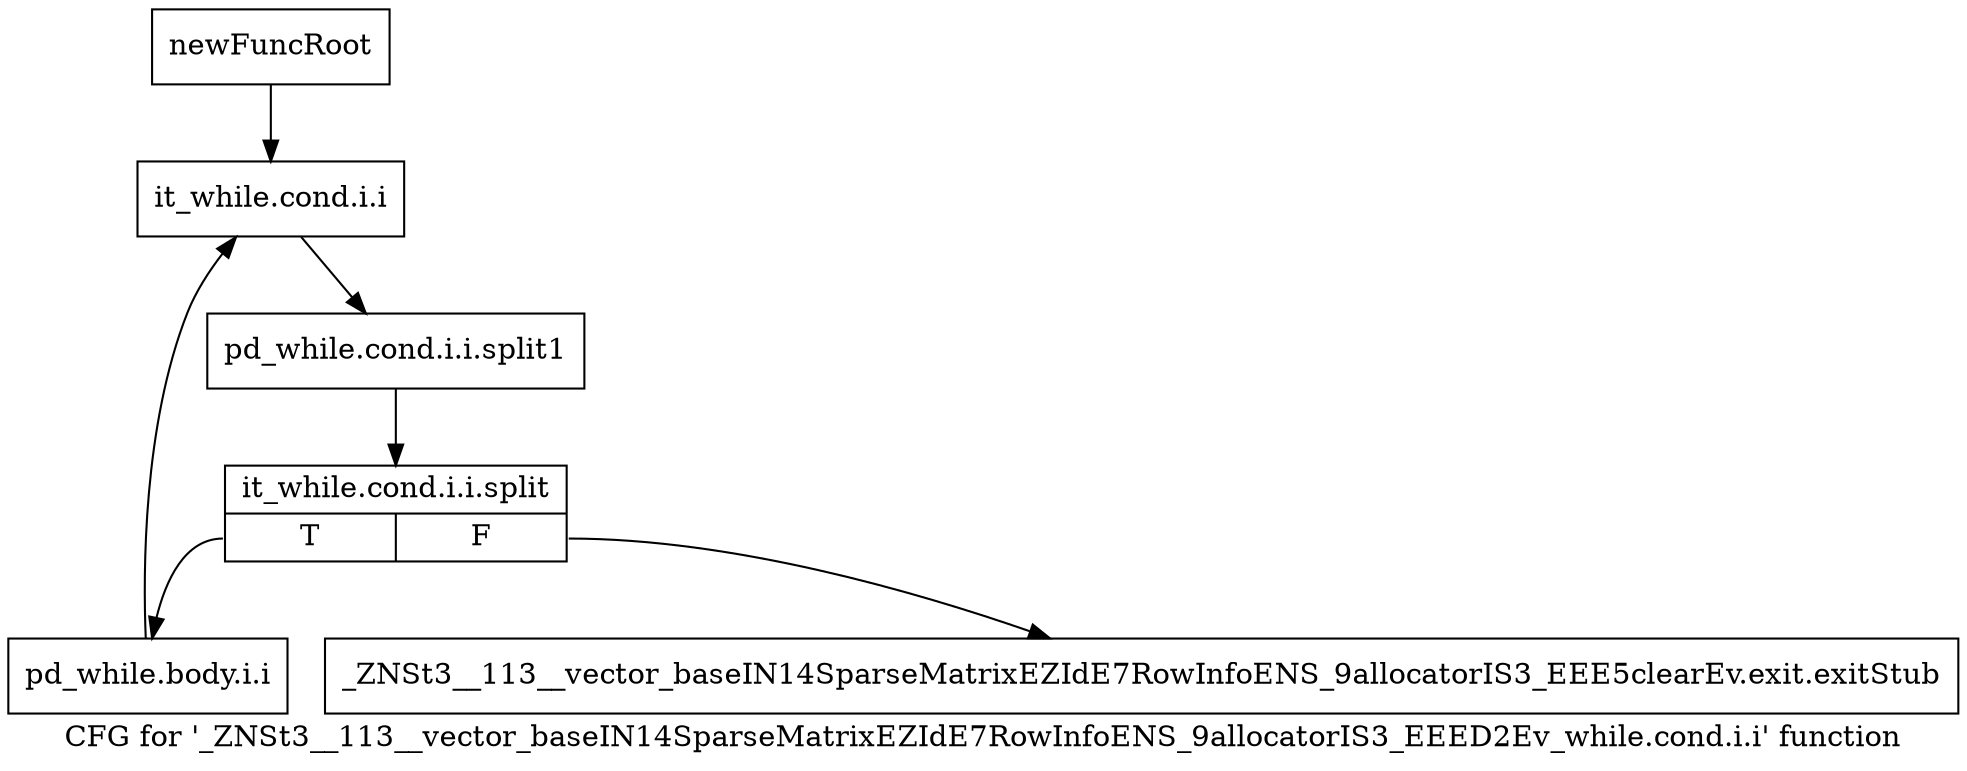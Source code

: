 digraph "CFG for '_ZNSt3__113__vector_baseIN14SparseMatrixEZIdE7RowInfoENS_9allocatorIS3_EEED2Ev_while.cond.i.i' function" {
	label="CFG for '_ZNSt3__113__vector_baseIN14SparseMatrixEZIdE7RowInfoENS_9allocatorIS3_EEED2Ev_while.cond.i.i' function";

	Node0x970a640 [shape=record,label="{newFuncRoot}"];
	Node0x970a640 -> Node0x970a6e0;
	Node0x970a690 [shape=record,label="{_ZNSt3__113__vector_baseIN14SparseMatrixEZIdE7RowInfoENS_9allocatorIS3_EEE5clearEv.exit.exitStub}"];
	Node0x970a6e0 [shape=record,label="{it_while.cond.i.i}"];
	Node0x970a6e0 -> Node0xba9ed10;
	Node0xba9ed10 [shape=record,label="{pd_while.cond.i.i.split1}"];
	Node0xba9ed10 -> Node0xab1cc50;
	Node0xab1cc50 [shape=record,label="{it_while.cond.i.i.split|{<s0>T|<s1>F}}"];
	Node0xab1cc50:s0 -> Node0x970a730;
	Node0xab1cc50:s1 -> Node0x970a690;
	Node0x970a730 [shape=record,label="{pd_while.body.i.i}"];
	Node0x970a730 -> Node0x970a6e0;
}
